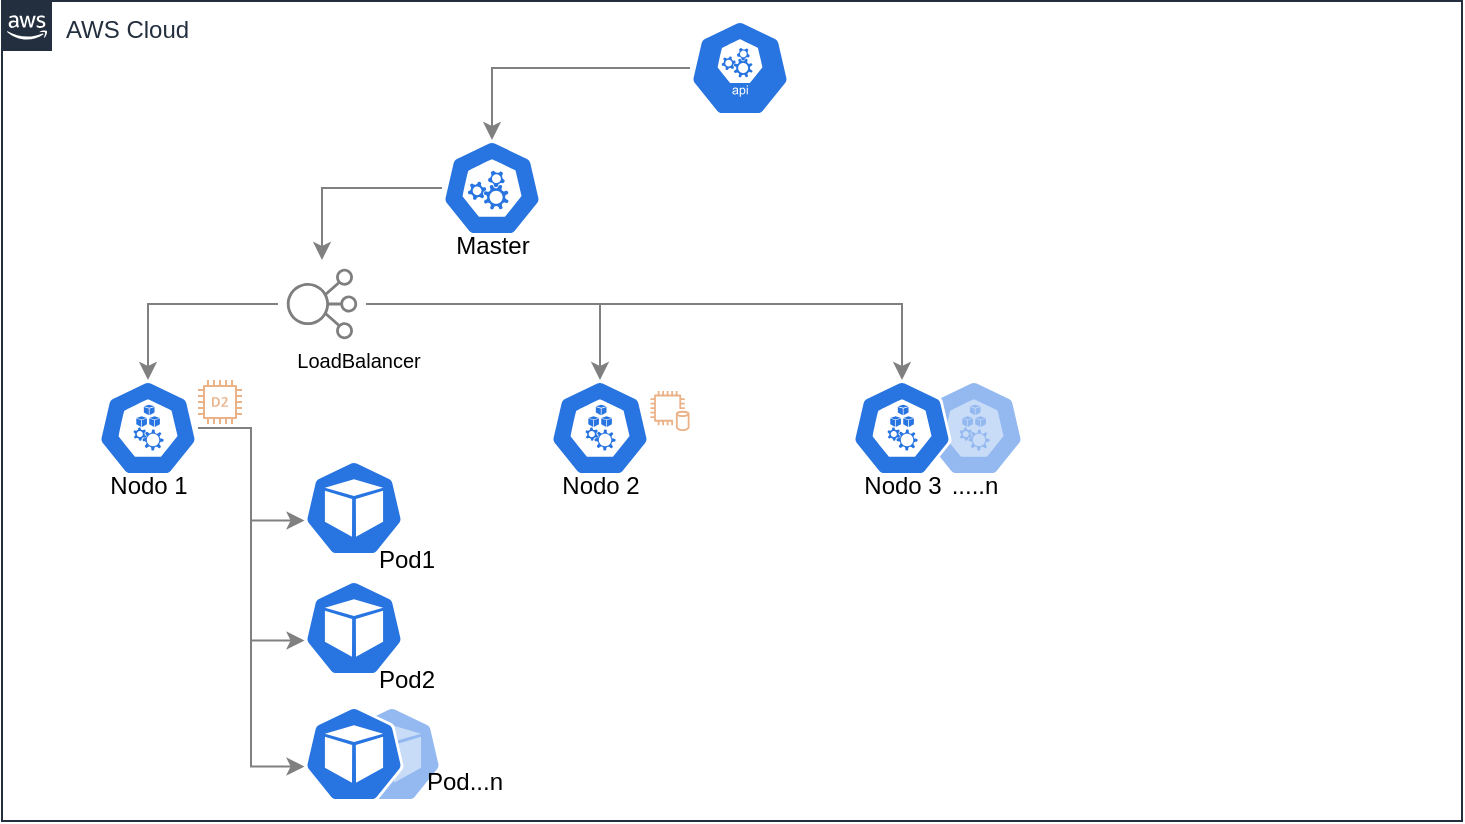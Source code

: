 <mxfile version="13.6.6" type="github">
  <diagram id="Ht1M8jgEwFfnCIfOTk4-" name="Page-1">
    <mxGraphModel dx="716" dy="1210" grid="1" gridSize="10" guides="1" tooltips="1" connect="1" arrows="1" fold="1" page="1" pageScale="1" pageWidth="1169" pageHeight="827" math="0" shadow="0">
      <root>
        <mxCell id="0" />
        <mxCell id="1" parent="0" />
        <mxCell id="UEzPUAAOIrF-is8g5C7q-175" value="AWS Cloud" style="points=[[0,0],[0.25,0],[0.5,0],[0.75,0],[1,0],[1,0.25],[1,0.5],[1,0.75],[1,1],[0.75,1],[0.5,1],[0.25,1],[0,1],[0,0.75],[0,0.5],[0,0.25]];outlineConnect=0;gradientColor=none;html=1;whiteSpace=wrap;fontSize=12;fontStyle=0;shape=mxgraph.aws4.group;grIcon=mxgraph.aws4.group_aws_cloud_alt;strokeColor=#232F3E;fillColor=none;verticalAlign=top;align=left;spacingLeft=30;fontColor=#232F3E;dashed=0;labelBackgroundColor=#ffffff;" parent="1" vertex="1">
          <mxGeometry x="219" y="-789.5" width="730" height="410" as="geometry" />
        </mxCell>
        <mxCell id="sHoAig3_zP_vlDSk0JIB-40" value="" style="html=1;dashed=0;whitespace=wrap;fillColor=#2875E2;strokeColor=#ffffff;points=[[0.005,0.63,0],[0.1,0.2,0],[0.9,0.2,0],[0.5,0,0],[0.995,0.63,0],[0.72,0.99,0],[0.5,1,0],[0.28,0.99,0]];shape=mxgraph.kubernetes.icon;prIcon=pod;opacity=50;" vertex="1" parent="1">
          <mxGeometry x="389" y="-437" width="50" height="48" as="geometry" />
        </mxCell>
        <mxCell id="sHoAig3_zP_vlDSk0JIB-30" value="&lt;br&gt;&lt;br&gt;&lt;br&gt;&lt;br&gt;.....n" style="html=1;dashed=0;whitespace=wrap;fillColor=#2875E2;strokeColor=#ffffff;points=[[0.005,0.63,0],[0.1,0.2,0],[0.9,0.2,0],[0.5,0,0],[0.995,0.63,0],[0.72,0.99,0],[0.5,1,0],[0.28,0.99,0]];shape=mxgraph.kubernetes.icon;prIcon=node;opacity=50;" vertex="1" parent="1">
          <mxGeometry x="680" y="-600" width="50" height="48" as="geometry" />
        </mxCell>
        <mxCell id="sHoAig3_zP_vlDSk0JIB-23" style="edgeStyle=orthogonalEdgeStyle;rounded=0;orthogonalLoop=1;jettySize=auto;html=1;entryX=0.5;entryY=0;entryDx=0;entryDy=0;entryPerimeter=0;strokeColor=#808080;" edge="1" parent="1" source="sHoAig3_zP_vlDSk0JIB-3" target="sHoAig3_zP_vlDSk0JIB-22">
          <mxGeometry relative="1" as="geometry" />
        </mxCell>
        <mxCell id="sHoAig3_zP_vlDSk0JIB-3" value="" style="html=1;dashed=0;whitespace=wrap;fillColor=#2875E2;strokeColor=#ffffff;points=[[0.005,0.63,0],[0.1,0.2,0],[0.9,0.2,0],[0.5,0,0],[0.995,0.63,0],[0.72,0.99,0],[0.5,1,0],[0.28,0.99,0]];shape=mxgraph.kubernetes.icon;prIcon=api" vertex="1" parent="1">
          <mxGeometry x="563" y="-780" width="50" height="48" as="geometry" />
        </mxCell>
        <mxCell id="sHoAig3_zP_vlDSk0JIB-7" value="" style="html=1;dashed=0;whitespace=wrap;fillColor=#2875E2;strokeColor=#ffffff;points=[[0.005,0.63,0],[0.1,0.2,0],[0.9,0.2,0],[0.5,0,0],[0.995,0.63,0],[0.72,0.99,0],[0.5,1,0],[0.28,0.99,0]];shape=mxgraph.kubernetes.icon;prIcon=pod" vertex="1" parent="1">
          <mxGeometry x="370" y="-500" width="50" height="48" as="geometry" />
        </mxCell>
        <mxCell id="sHoAig3_zP_vlDSk0JIB-8" value="" style="html=1;dashed=0;whitespace=wrap;fillColor=#2875E2;strokeColor=#ffffff;points=[[0.005,0.63,0],[0.1,0.2,0],[0.9,0.2,0],[0.5,0,0],[0.995,0.63,0],[0.72,0.99,0],[0.5,1,0],[0.28,0.99,0]];shape=mxgraph.kubernetes.icon;prIcon=pod" vertex="1" parent="1">
          <mxGeometry x="370" y="-437" width="50" height="48" as="geometry" />
        </mxCell>
        <mxCell id="sHoAig3_zP_vlDSk0JIB-12" value="" style="html=1;dashed=0;whitespace=wrap;fillColor=#2875E2;strokeColor=#ffffff;points=[[0.005,0.63,0],[0.1,0.2,0],[0.9,0.2,0],[0.5,0,0],[0.995,0.63,0],[0.72,0.99,0],[0.5,1,0],[0.28,0.99,0]];shape=mxgraph.kubernetes.icon;prIcon=pod" vertex="1" parent="1">
          <mxGeometry x="370" y="-560" width="50" height="48" as="geometry" />
        </mxCell>
        <mxCell id="sHoAig3_zP_vlDSk0JIB-19" style="edgeStyle=orthogonalEdgeStyle;rounded=0;orthogonalLoop=1;jettySize=auto;html=1;entryX=0.005;entryY=0.63;entryDx=0;entryDy=0;entryPerimeter=0;strokeColor=#808080;" edge="1" parent="1" source="sHoAig3_zP_vlDSk0JIB-17" target="sHoAig3_zP_vlDSk0JIB-12">
          <mxGeometry relative="1" as="geometry" />
        </mxCell>
        <mxCell id="sHoAig3_zP_vlDSk0JIB-20" style="edgeStyle=orthogonalEdgeStyle;rounded=0;orthogonalLoop=1;jettySize=auto;html=1;entryX=0.005;entryY=0.63;entryDx=0;entryDy=0;entryPerimeter=0;strokeColor=#808080;" edge="1" parent="1" source="sHoAig3_zP_vlDSk0JIB-17" target="sHoAig3_zP_vlDSk0JIB-7">
          <mxGeometry relative="1" as="geometry" />
        </mxCell>
        <mxCell id="sHoAig3_zP_vlDSk0JIB-21" style="edgeStyle=orthogonalEdgeStyle;rounded=0;orthogonalLoop=1;jettySize=auto;html=1;entryX=0.005;entryY=0.63;entryDx=0;entryDy=0;entryPerimeter=0;strokeColor=#808080;" edge="1" parent="1" source="sHoAig3_zP_vlDSk0JIB-17" target="sHoAig3_zP_vlDSk0JIB-8">
          <mxGeometry relative="1" as="geometry" />
        </mxCell>
        <mxCell id="sHoAig3_zP_vlDSk0JIB-17" value="&lt;br&gt;&lt;br&gt;&lt;br&gt;&lt;br&gt;Nodo 1" style="html=1;dashed=0;whitespace=wrap;fillColor=#2875E2;strokeColor=#ffffff;points=[[0.005,0.63,0],[0.1,0.2,0],[0.9,0.2,0],[0.5,0,0],[0.995,0.63,0],[0.72,0.99,0],[0.5,1,0],[0.28,0.99,0]];shape=mxgraph.kubernetes.icon;prIcon=node" vertex="1" parent="1">
          <mxGeometry x="267" y="-600" width="50" height="48" as="geometry" />
        </mxCell>
        <mxCell id="sHoAig3_zP_vlDSk0JIB-36" style="edgeStyle=orthogonalEdgeStyle;rounded=0;orthogonalLoop=1;jettySize=auto;html=1;strokeColor=#808080;" edge="1" parent="1" source="sHoAig3_zP_vlDSk0JIB-22" target="sHoAig3_zP_vlDSk0JIB-33">
          <mxGeometry relative="1" as="geometry" />
        </mxCell>
        <mxCell id="sHoAig3_zP_vlDSk0JIB-22" value="&lt;br&gt;&lt;br&gt;&lt;br&gt;&lt;br&gt;Master" style="html=1;dashed=0;whitespace=wrap;fillColor=#2875E2;strokeColor=#ffffff;points=[[0.005,0.63,0],[0.1,0.2,0],[0.9,0.2,0],[0.5,0,0],[0.995,0.63,0],[0.72,0.99,0],[0.5,1,0],[0.28,0.99,0]];shape=mxgraph.kubernetes.icon;prIcon=master;align=center;" vertex="1" parent="1">
          <mxGeometry x="439" y="-720" width="50" height="48" as="geometry" />
        </mxCell>
        <mxCell id="sHoAig3_zP_vlDSk0JIB-25" value="&lt;br&gt;&lt;br&gt;&lt;br&gt;&lt;br&gt;Nodo 2" style="html=1;dashed=0;whitespace=wrap;fillColor=#2875E2;strokeColor=#ffffff;points=[[0.005,0.63,0],[0.1,0.2,0],[0.9,0.2,0],[0.5,0,0],[0.995,0.63,0],[0.72,0.99,0],[0.5,1,0],[0.28,0.99,0]];shape=mxgraph.kubernetes.icon;prIcon=node" vertex="1" parent="1">
          <mxGeometry x="493" y="-600" width="50" height="48" as="geometry" />
        </mxCell>
        <mxCell id="sHoAig3_zP_vlDSk0JIB-28" value="&lt;br&gt;&lt;br&gt;&lt;br&gt;&lt;br&gt;Nodo 3" style="html=1;dashed=0;whitespace=wrap;fillColor=#2875E2;strokeColor=#ffffff;points=[[0.005,0.63,0],[0.1,0.2,0],[0.9,0.2,0],[0.5,0,0],[0.995,0.63,0],[0.72,0.99,0],[0.5,1,0],[0.28,0.99,0]];shape=mxgraph.kubernetes.icon;prIcon=node" vertex="1" parent="1">
          <mxGeometry x="644" y="-600" width="50" height="48" as="geometry" />
        </mxCell>
        <mxCell id="sHoAig3_zP_vlDSk0JIB-31" value="" style="outlineConnect=0;fontColor=#232F3E;gradientColor=none;fillColor=#D86613;strokeColor=none;dashed=0;verticalLabelPosition=bottom;verticalAlign=top;align=center;html=1;fontSize=12;fontStyle=0;aspect=fixed;pointerEvents=1;shape=mxgraph.aws4.db_on_instance2;opacity=50;" vertex="1" parent="1">
          <mxGeometry x="543" y="-594.5" width="20" height="20" as="geometry" />
        </mxCell>
        <mxCell id="sHoAig3_zP_vlDSk0JIB-32" value="" style="outlineConnect=0;fontColor=#232F3E;gradientColor=none;fillColor=#D86613;strokeColor=none;dashed=0;verticalLabelPosition=bottom;verticalAlign=top;align=center;html=1;fontSize=12;fontStyle=0;aspect=fixed;pointerEvents=1;shape=mxgraph.aws4.d2_instance;opacity=50;" vertex="1" parent="1">
          <mxGeometry x="317" y="-600" width="22" height="22" as="geometry" />
        </mxCell>
        <mxCell id="sHoAig3_zP_vlDSk0JIB-37" style="edgeStyle=orthogonalEdgeStyle;rounded=0;orthogonalLoop=1;jettySize=auto;html=1;entryX=0.5;entryY=0;entryDx=0;entryDy=0;entryPerimeter=0;strokeColor=#808080;" edge="1" parent="1" source="sHoAig3_zP_vlDSk0JIB-33" target="sHoAig3_zP_vlDSk0JIB-17">
          <mxGeometry relative="1" as="geometry" />
        </mxCell>
        <mxCell id="sHoAig3_zP_vlDSk0JIB-38" style="edgeStyle=orthogonalEdgeStyle;rounded=0;orthogonalLoop=1;jettySize=auto;html=1;entryX=0.5;entryY=0;entryDx=0;entryDy=0;entryPerimeter=0;strokeColor=#808080;" edge="1" parent="1" source="sHoAig3_zP_vlDSk0JIB-33" target="sHoAig3_zP_vlDSk0JIB-25">
          <mxGeometry relative="1" as="geometry" />
        </mxCell>
        <mxCell id="sHoAig3_zP_vlDSk0JIB-39" style="edgeStyle=orthogonalEdgeStyle;rounded=0;orthogonalLoop=1;jettySize=auto;html=1;entryX=0.5;entryY=0;entryDx=0;entryDy=0;entryPerimeter=0;strokeColor=#808080;" edge="1" parent="1" source="sHoAig3_zP_vlDSk0JIB-33" target="sHoAig3_zP_vlDSk0JIB-28">
          <mxGeometry relative="1" as="geometry" />
        </mxCell>
        <mxCell id="sHoAig3_zP_vlDSk0JIB-33" value="" style="outlineConnect=0;fontColor=#232F3E;gradientDirection=north;dashed=0;verticalLabelPosition=bottom;verticalAlign=top;align=center;html=1;fontSize=12;fontStyle=0;aspect=fixed;shape=mxgraph.aws4.resourceIcon;resIcon=mxgraph.aws4.elastic_load_balancing;opacity=50;fillColor=none;" vertex="1" parent="1">
          <mxGeometry x="357" y="-660" width="44" height="44" as="geometry" />
        </mxCell>
        <mxCell id="sHoAig3_zP_vlDSk0JIB-41" value="Pod1" style="text;html=1;resizable=0;autosize=1;align=center;verticalAlign=middle;points=[];fillColor=none;strokeColor=none;rounded=0;opacity=50;" vertex="1" parent="1">
          <mxGeometry x="401" y="-520" width="40" height="20" as="geometry" />
        </mxCell>
        <mxCell id="sHoAig3_zP_vlDSk0JIB-42" value="Pod2" style="text;html=1;resizable=0;autosize=1;align=center;verticalAlign=middle;points=[];fillColor=none;strokeColor=none;rounded=0;opacity=50;" vertex="1" parent="1">
          <mxGeometry x="401" y="-460" width="40" height="20" as="geometry" />
        </mxCell>
        <mxCell id="sHoAig3_zP_vlDSk0JIB-43" value="Pod...n" style="text;html=1;resizable=0;autosize=1;align=center;verticalAlign=middle;points=[];fillColor=none;strokeColor=none;rounded=0;opacity=50;" vertex="1" parent="1">
          <mxGeometry x="425" y="-409" width="50" height="20" as="geometry" />
        </mxCell>
        <mxCell id="sHoAig3_zP_vlDSk0JIB-44" value="&lt;font style=&quot;font-size: 10px&quot;&gt;LoadBalancer&lt;/font&gt;" style="text;html=1;resizable=0;autosize=1;align=center;verticalAlign=middle;points=[];fillColor=none;strokeColor=none;rounded=0;opacity=50;" vertex="1" parent="1">
          <mxGeometry x="357" y="-620" width="80" height="20" as="geometry" />
        </mxCell>
      </root>
    </mxGraphModel>
  </diagram>
</mxfile>
